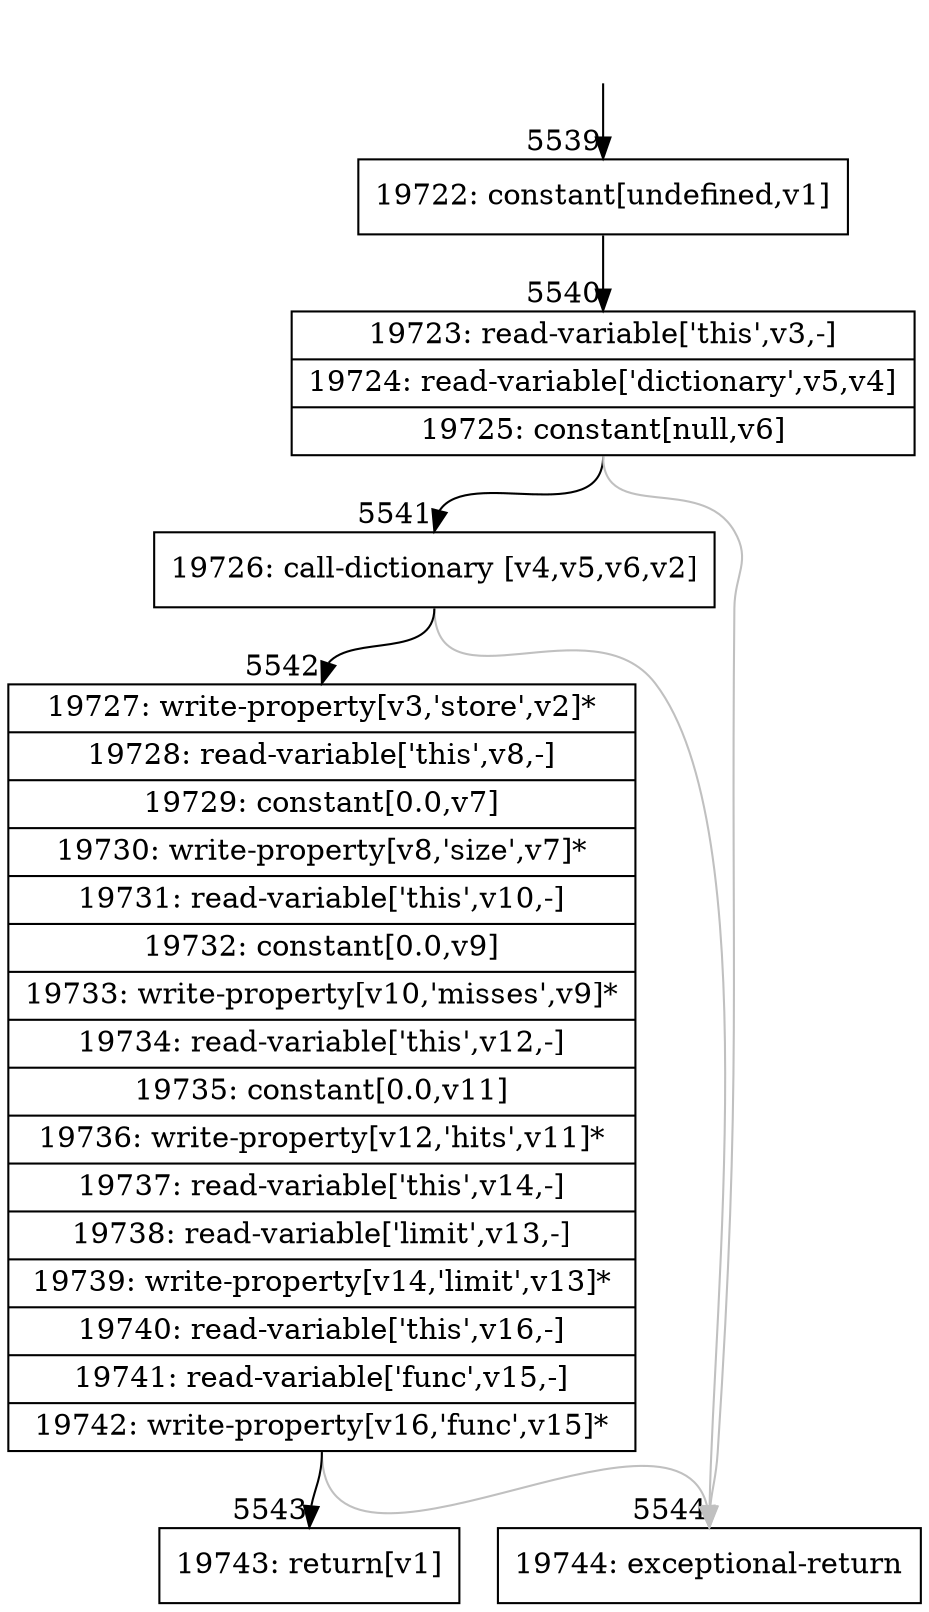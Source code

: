 digraph {
rankdir="TD"
BB_entry448[shape=none,label=""];
BB_entry448 -> BB5539 [tailport=s, headport=n, headlabel="    5539"]
BB5539 [shape=record label="{19722: constant[undefined,v1]}" ] 
BB5539 -> BB5540 [tailport=s, headport=n, headlabel="      5540"]
BB5540 [shape=record label="{19723: read-variable['this',v3,-]|19724: read-variable['dictionary',v5,v4]|19725: constant[null,v6]}" ] 
BB5540 -> BB5541 [tailport=s, headport=n, headlabel="      5541"]
BB5540 -> BB5544 [tailport=s, headport=n, color=gray, headlabel="      5544"]
BB5541 [shape=record label="{19726: call-dictionary [v4,v5,v6,v2]}" ] 
BB5541 -> BB5542 [tailport=s, headport=n, headlabel="      5542"]
BB5541 -> BB5544 [tailport=s, headport=n, color=gray]
BB5542 [shape=record label="{19727: write-property[v3,'store',v2]*|19728: read-variable['this',v8,-]|19729: constant[0.0,v7]|19730: write-property[v8,'size',v7]*|19731: read-variable['this',v10,-]|19732: constant[0.0,v9]|19733: write-property[v10,'misses',v9]*|19734: read-variable['this',v12,-]|19735: constant[0.0,v11]|19736: write-property[v12,'hits',v11]*|19737: read-variable['this',v14,-]|19738: read-variable['limit',v13,-]|19739: write-property[v14,'limit',v13]*|19740: read-variable['this',v16,-]|19741: read-variable['func',v15,-]|19742: write-property[v16,'func',v15]*}" ] 
BB5542 -> BB5543 [tailport=s, headport=n, headlabel="      5543"]
BB5542 -> BB5544 [tailport=s, headport=n, color=gray]
BB5543 [shape=record label="{19743: return[v1]}" ] 
BB5544 [shape=record label="{19744: exceptional-return}" ] 
//#$~ 10143
}

